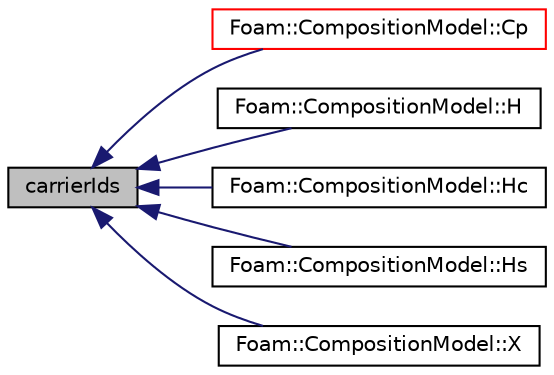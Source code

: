 digraph "carrierIds"
{
  bgcolor="transparent";
  edge [fontname="Helvetica",fontsize="10",labelfontname="Helvetica",labelfontsize="10"];
  node [fontname="Helvetica",fontsize="10",shape=record];
  rankdir="LR";
  Node1 [label="carrierIds",height=0.2,width=0.4,color="black", fillcolor="grey75", style="filled", fontcolor="black"];
  Node1 -> Node2 [dir="back",color="midnightblue",fontsize="10",style="solid",fontname="Helvetica"];
  Node2 [label="Foam::CompositionModel::Cp",height=0.2,width=0.4,color="red",URL="$a00331.html#a3063f4507c05978b5d0b2ac54b5438b1",tooltip="Return specific heat caoacity for the phase phaseI. "];
  Node1 -> Node3 [dir="back",color="midnightblue",fontsize="10",style="solid",fontname="Helvetica"];
  Node3 [label="Foam::CompositionModel::H",height=0.2,width=0.4,color="black",URL="$a00331.html#a338a3d5a8c759d9c5263d7c2fa4053c7",tooltip="Return total enthalpy for the phase phaseI. "];
  Node1 -> Node4 [dir="back",color="midnightblue",fontsize="10",style="solid",fontname="Helvetica"];
  Node4 [label="Foam::CompositionModel::Hc",height=0.2,width=0.4,color="black",URL="$a00331.html#a7939e2549fcd9dfac390608313d89688",tooltip="Return chemical enthalpy for the phase phaseI. "];
  Node1 -> Node5 [dir="back",color="midnightblue",fontsize="10",style="solid",fontname="Helvetica"];
  Node5 [label="Foam::CompositionModel::Hs",height=0.2,width=0.4,color="black",URL="$a00331.html#a236b3c220fd5d0c2e3f2827e8fc9bc58",tooltip="Return sensible enthalpy for the phase phaseI. "];
  Node1 -> Node6 [dir="back",color="midnightblue",fontsize="10",style="solid",fontname="Helvetica"];
  Node6 [label="Foam::CompositionModel::X",height=0.2,width=0.4,color="black",URL="$a00331.html#aac04a13759cd4bc6bef4b662e72212a0",tooltip="Return the list of phase phaseI volume fractions fractions. "];
}
